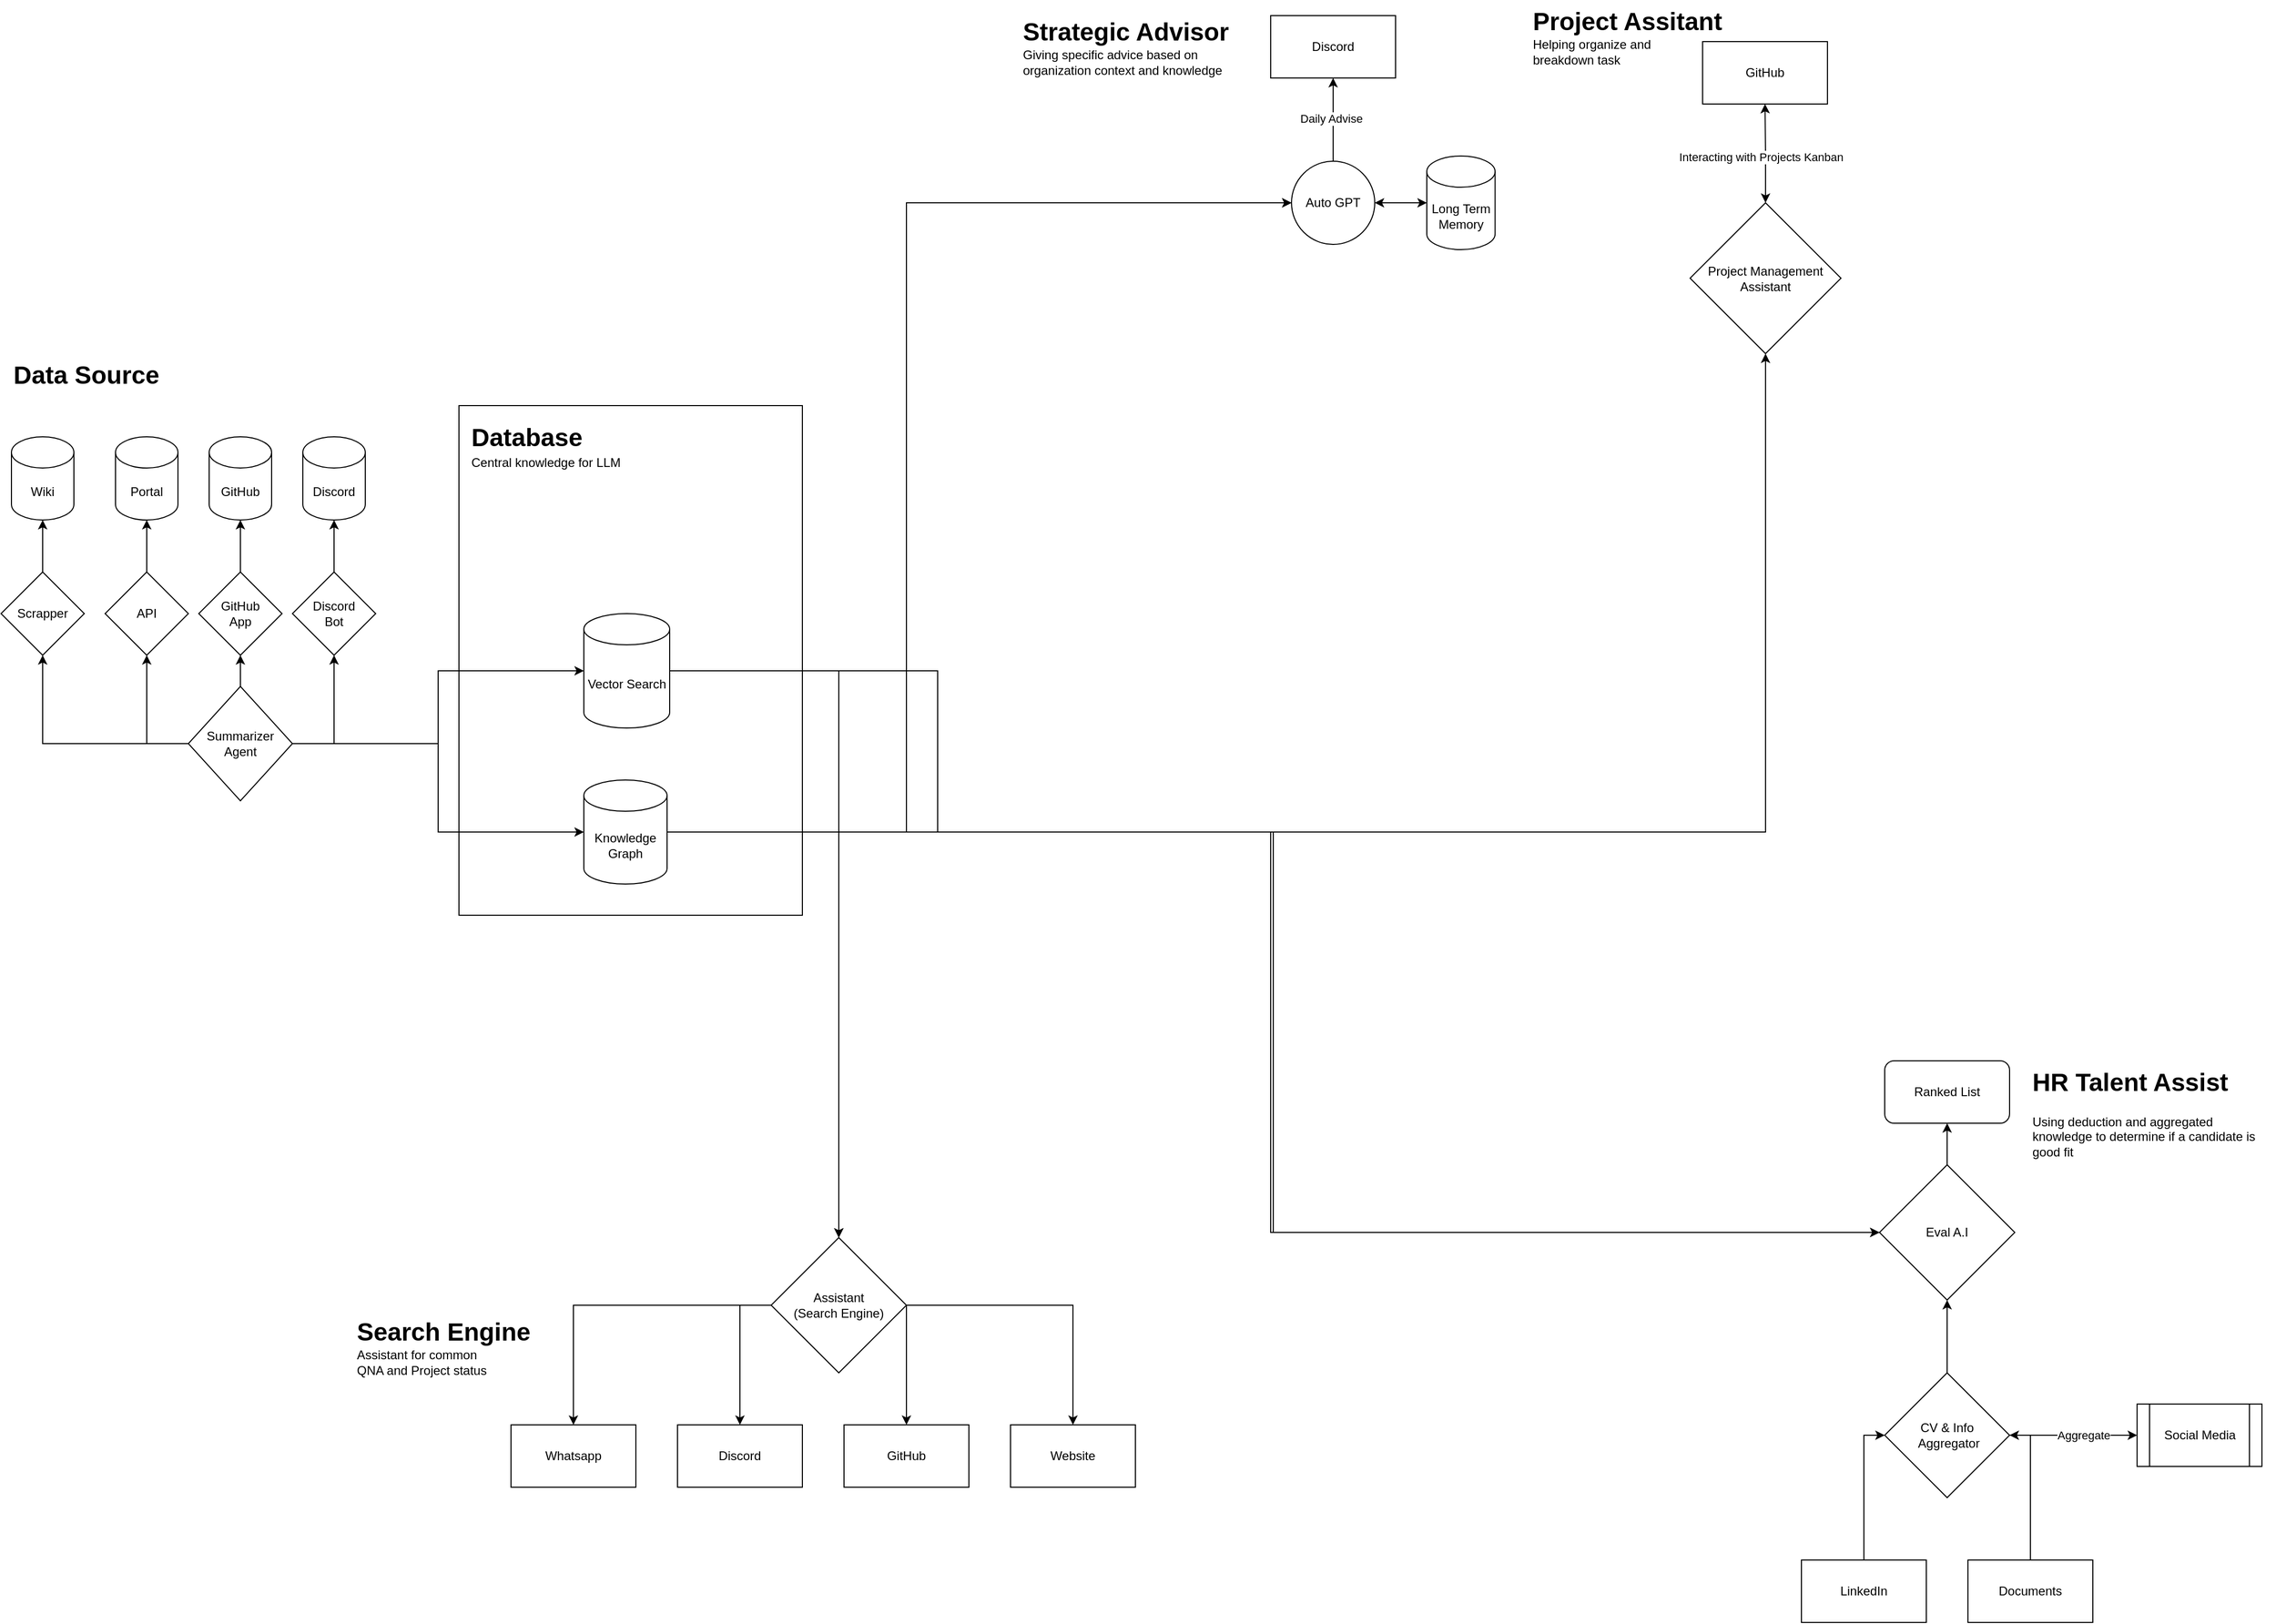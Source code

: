 <mxfile version="24.5.2" type="github">
  <diagram name="Page-1" id="pUJUgK8hR9QI15zZ7cge">
    <mxGraphModel dx="1039" dy="547" grid="1" gridSize="10" guides="1" tooltips="1" connect="1" arrows="1" fold="1" page="1" pageScale="1" pageWidth="850" pageHeight="1100" math="0" shadow="0">
      <root>
        <mxCell id="0" />
        <mxCell id="1" parent="0" />
        <mxCell id="zpP05A4RWX_OMCWbU6EZ-24" value="" style="rounded=0;whiteSpace=wrap;html=1;" vertex="1" parent="1">
          <mxGeometry x="540" y="390" width="330" height="490" as="geometry" />
        </mxCell>
        <mxCell id="1pQ-WaWnxOZxjhe7-Tj_-1" value="Portal" style="shape=cylinder3;whiteSpace=wrap;html=1;boundedLbl=1;backgroundOutline=1;size=15;" parent="1" vertex="1">
          <mxGeometry x="210" y="420" width="60" height="80" as="geometry" />
        </mxCell>
        <mxCell id="1pQ-WaWnxOZxjhe7-Tj_-2" value="Discord" style="shape=cylinder3;whiteSpace=wrap;html=1;boundedLbl=1;backgroundOutline=1;size=15;" parent="1" vertex="1">
          <mxGeometry x="390" y="420" width="60" height="80" as="geometry" />
        </mxCell>
        <mxCell id="1pQ-WaWnxOZxjhe7-Tj_-3" value="GitHub" style="shape=cylinder3;whiteSpace=wrap;html=1;boundedLbl=1;backgroundOutline=1;size=15;" parent="1" vertex="1">
          <mxGeometry x="300" y="420" width="60" height="80" as="geometry" />
        </mxCell>
        <mxCell id="1pQ-WaWnxOZxjhe7-Tj_-4" value="Wiki" style="shape=cylinder3;whiteSpace=wrap;html=1;boundedLbl=1;backgroundOutline=1;size=15;" parent="1" vertex="1">
          <mxGeometry x="110" y="420" width="60" height="80" as="geometry" />
        </mxCell>
        <mxCell id="1pQ-WaWnxOZxjhe7-Tj_-5" value="&lt;h1 style=&quot;margin-top: 0px;&quot;&gt;Data Source&lt;/h1&gt;" style="text;html=1;whiteSpace=wrap;overflow=hidden;rounded=0;" parent="1" vertex="1">
          <mxGeometry x="110" y="340" width="150" height="40" as="geometry" />
        </mxCell>
        <mxCell id="1pQ-WaWnxOZxjhe7-Tj_-8" value="Whatsapp" style="rounded=0;whiteSpace=wrap;html=1;" parent="1" vertex="1">
          <mxGeometry x="590" y="1370" width="120" height="60" as="geometry" />
        </mxCell>
        <mxCell id="1pQ-WaWnxOZxjhe7-Tj_-9" value="Discord" style="rounded=0;whiteSpace=wrap;html=1;" parent="1" vertex="1">
          <mxGeometry x="750" y="1370" width="120" height="60" as="geometry" />
        </mxCell>
        <mxCell id="1pQ-WaWnxOZxjhe7-Tj_-10" value="GitHub" style="rounded=0;whiteSpace=wrap;html=1;" parent="1" vertex="1">
          <mxGeometry x="910" y="1370" width="120" height="60" as="geometry" />
        </mxCell>
        <mxCell id="1pQ-WaWnxOZxjhe7-Tj_-11" value="Website" style="rounded=0;whiteSpace=wrap;html=1;" parent="1" vertex="1">
          <mxGeometry x="1070" y="1370" width="120" height="60" as="geometry" />
        </mxCell>
        <mxCell id="zpP05A4RWX_OMCWbU6EZ-7" style="edgeStyle=orthogonalEdgeStyle;rounded=0;orthogonalLoop=1;jettySize=auto;html=1;entryX=0.5;entryY=0;entryDx=0;entryDy=0;" edge="1" parent="1" source="1pQ-WaWnxOZxjhe7-Tj_-12" target="1pQ-WaWnxOZxjhe7-Tj_-29">
          <mxGeometry relative="1" as="geometry">
            <Array as="points">
              <mxPoint x="905" y="645" />
            </Array>
          </mxGeometry>
        </mxCell>
        <mxCell id="zpP05A4RWX_OMCWbU6EZ-10" style="edgeStyle=orthogonalEdgeStyle;rounded=0;orthogonalLoop=1;jettySize=auto;html=1;" edge="1" parent="1" source="1pQ-WaWnxOZxjhe7-Tj_-12" target="zpP05A4RWX_OMCWbU6EZ-9">
          <mxGeometry relative="1" as="geometry">
            <Array as="points">
              <mxPoint x="970" y="645" />
            </Array>
          </mxGeometry>
        </mxCell>
        <mxCell id="zpP05A4RWX_OMCWbU6EZ-48" style="edgeStyle=orthogonalEdgeStyle;rounded=0;orthogonalLoop=1;jettySize=auto;html=1;" edge="1" parent="1" source="1pQ-WaWnxOZxjhe7-Tj_-12" target="zpP05A4RWX_OMCWbU6EZ-45">
          <mxGeometry relative="1" as="geometry">
            <Array as="points">
              <mxPoint x="1000" y="645" />
              <mxPoint x="1000" y="800" />
              <mxPoint x="1320" y="800" />
              <mxPoint x="1320" y="1185" />
            </Array>
          </mxGeometry>
        </mxCell>
        <mxCell id="1pQ-WaWnxOZxjhe7-Tj_-12" value="Vector Search" style="shape=cylinder3;whiteSpace=wrap;html=1;boundedLbl=1;backgroundOutline=1;size=15;" parent="1" vertex="1">
          <mxGeometry x="660" y="590" width="82.5" height="110" as="geometry" />
        </mxCell>
        <mxCell id="zpP05A4RWX_OMCWbU6EZ-6" style="edgeStyle=orthogonalEdgeStyle;rounded=0;orthogonalLoop=1;jettySize=auto;html=1;" edge="1" parent="1" source="1pQ-WaWnxOZxjhe7-Tj_-13" target="1pQ-WaWnxOZxjhe7-Tj_-29">
          <mxGeometry relative="1" as="geometry">
            <Array as="points">
              <mxPoint x="905" y="800" />
            </Array>
          </mxGeometry>
        </mxCell>
        <mxCell id="zpP05A4RWX_OMCWbU6EZ-19" style="edgeStyle=orthogonalEdgeStyle;rounded=0;orthogonalLoop=1;jettySize=auto;html=1;entryX=0;entryY=0.5;entryDx=0;entryDy=0;" edge="1" parent="1" source="1pQ-WaWnxOZxjhe7-Tj_-13" target="zpP05A4RWX_OMCWbU6EZ-9">
          <mxGeometry relative="1" as="geometry">
            <Array as="points">
              <mxPoint x="970" y="800" />
              <mxPoint x="970" y="195" />
            </Array>
          </mxGeometry>
        </mxCell>
        <mxCell id="zpP05A4RWX_OMCWbU6EZ-29" style="edgeStyle=orthogonalEdgeStyle;rounded=0;orthogonalLoop=1;jettySize=auto;html=1;" edge="1" parent="1" source="1pQ-WaWnxOZxjhe7-Tj_-13" target="zpP05A4RWX_OMCWbU6EZ-27">
          <mxGeometry relative="1" as="geometry" />
        </mxCell>
        <mxCell id="zpP05A4RWX_OMCWbU6EZ-49" style="edgeStyle=orthogonalEdgeStyle;rounded=0;orthogonalLoop=1;jettySize=auto;html=1;entryX=0;entryY=0.5;entryDx=0;entryDy=0;" edge="1" parent="1" source="1pQ-WaWnxOZxjhe7-Tj_-13" target="zpP05A4RWX_OMCWbU6EZ-45">
          <mxGeometry relative="1" as="geometry" />
        </mxCell>
        <mxCell id="1pQ-WaWnxOZxjhe7-Tj_-13" value="Knowledge Graph" style="shape=cylinder3;whiteSpace=wrap;html=1;boundedLbl=1;backgroundOutline=1;size=15;" parent="1" vertex="1">
          <mxGeometry x="660" y="750" width="80" height="100" as="geometry" />
        </mxCell>
        <mxCell id="1pQ-WaWnxOZxjhe7-Tj_-15" style="edgeStyle=orthogonalEdgeStyle;rounded=0;orthogonalLoop=1;jettySize=auto;html=1;entryX=0.5;entryY=1;entryDx=0;entryDy=0;entryPerimeter=0;" parent="1" source="1pQ-WaWnxOZxjhe7-Tj_-21" target="1pQ-WaWnxOZxjhe7-Tj_-4" edge="1">
          <mxGeometry relative="1" as="geometry">
            <mxPoint x="150" y="570" as="targetPoint" />
          </mxGeometry>
        </mxCell>
        <mxCell id="1pQ-WaWnxOZxjhe7-Tj_-16" style="edgeStyle=orthogonalEdgeStyle;rounded=0;orthogonalLoop=1;jettySize=auto;html=1;" parent="1" source="1pQ-WaWnxOZxjhe7-Tj_-27" target="1pQ-WaWnxOZxjhe7-Tj_-1" edge="1">
          <mxGeometry relative="1" as="geometry" />
        </mxCell>
        <mxCell id="1pQ-WaWnxOZxjhe7-Tj_-17" style="edgeStyle=orthogonalEdgeStyle;rounded=0;orthogonalLoop=1;jettySize=auto;html=1;" parent="1" source="1pQ-WaWnxOZxjhe7-Tj_-25" target="1pQ-WaWnxOZxjhe7-Tj_-3" edge="1">
          <mxGeometry relative="1" as="geometry">
            <Array as="points" />
          </mxGeometry>
        </mxCell>
        <mxCell id="1pQ-WaWnxOZxjhe7-Tj_-18" style="edgeStyle=orthogonalEdgeStyle;rounded=0;orthogonalLoop=1;jettySize=auto;html=1;" parent="1" source="1pQ-WaWnxOZxjhe7-Tj_-23" target="1pQ-WaWnxOZxjhe7-Tj_-2" edge="1">
          <mxGeometry relative="1" as="geometry" />
        </mxCell>
        <mxCell id="1pQ-WaWnxOZxjhe7-Tj_-19" style="edgeStyle=orthogonalEdgeStyle;rounded=0;orthogonalLoop=1;jettySize=auto;html=1;" parent="1" source="1pQ-WaWnxOZxjhe7-Tj_-14" target="1pQ-WaWnxOZxjhe7-Tj_-12" edge="1">
          <mxGeometry relative="1" as="geometry" />
        </mxCell>
        <mxCell id="1pQ-WaWnxOZxjhe7-Tj_-20" style="edgeStyle=orthogonalEdgeStyle;rounded=0;orthogonalLoop=1;jettySize=auto;html=1;" parent="1" source="1pQ-WaWnxOZxjhe7-Tj_-14" target="1pQ-WaWnxOZxjhe7-Tj_-13" edge="1">
          <mxGeometry relative="1" as="geometry" />
        </mxCell>
        <mxCell id="1pQ-WaWnxOZxjhe7-Tj_-14" value="Summarizer Agent" style="rhombus;whiteSpace=wrap;html=1;" parent="1" vertex="1">
          <mxGeometry x="280" y="660" width="100" height="110" as="geometry" />
        </mxCell>
        <mxCell id="1pQ-WaWnxOZxjhe7-Tj_-22" value="" style="edgeStyle=orthogonalEdgeStyle;rounded=0;orthogonalLoop=1;jettySize=auto;html=1;entryX=0.5;entryY=1;entryDx=0;entryDy=0;entryPerimeter=0;" parent="1" source="1pQ-WaWnxOZxjhe7-Tj_-14" target="1pQ-WaWnxOZxjhe7-Tj_-21" edge="1">
          <mxGeometry relative="1" as="geometry">
            <mxPoint x="140" y="550" as="targetPoint" />
            <mxPoint x="290" y="690" as="sourcePoint" />
          </mxGeometry>
        </mxCell>
        <mxCell id="1pQ-WaWnxOZxjhe7-Tj_-21" value="Scrapper" style="rhombus;whiteSpace=wrap;html=1;" parent="1" vertex="1">
          <mxGeometry x="100" y="550" width="80" height="80" as="geometry" />
        </mxCell>
        <mxCell id="1pQ-WaWnxOZxjhe7-Tj_-24" value="" style="edgeStyle=orthogonalEdgeStyle;rounded=0;orthogonalLoop=1;jettySize=auto;html=1;exitX=1;exitY=0.5;exitDx=0;exitDy=0;" parent="1" source="1pQ-WaWnxOZxjhe7-Tj_-14" target="1pQ-WaWnxOZxjhe7-Tj_-23" edge="1">
          <mxGeometry relative="1" as="geometry">
            <mxPoint x="370" y="690" as="sourcePoint" />
            <mxPoint x="470" y="550" as="targetPoint" />
            <Array as="points">
              <mxPoint x="420" y="715" />
            </Array>
          </mxGeometry>
        </mxCell>
        <mxCell id="1pQ-WaWnxOZxjhe7-Tj_-23" value="Discord&lt;div&gt;Bot&lt;/div&gt;" style="rhombus;whiteSpace=wrap;html=1;" parent="1" vertex="1">
          <mxGeometry x="380" y="550" width="80" height="80" as="geometry" />
        </mxCell>
        <mxCell id="1pQ-WaWnxOZxjhe7-Tj_-26" value="" style="edgeStyle=orthogonalEdgeStyle;rounded=0;orthogonalLoop=1;jettySize=auto;html=1;" parent="1" source="1pQ-WaWnxOZxjhe7-Tj_-14" target="1pQ-WaWnxOZxjhe7-Tj_-25" edge="1">
          <mxGeometry relative="1" as="geometry">
            <mxPoint x="330" y="650" as="sourcePoint" />
            <mxPoint x="360" y="550" as="targetPoint" />
            <Array as="points">
              <mxPoint x="330" y="600" />
              <mxPoint x="360" y="600" />
            </Array>
          </mxGeometry>
        </mxCell>
        <mxCell id="1pQ-WaWnxOZxjhe7-Tj_-25" value="GitHub&lt;br&gt;App" style="rhombus;whiteSpace=wrap;html=1;" parent="1" vertex="1">
          <mxGeometry x="290" y="550" width="80" height="80" as="geometry" />
        </mxCell>
        <mxCell id="1pQ-WaWnxOZxjhe7-Tj_-28" value="" style="edgeStyle=orthogonalEdgeStyle;rounded=0;orthogonalLoop=1;jettySize=auto;html=1;" parent="1" source="1pQ-WaWnxOZxjhe7-Tj_-14" target="1pQ-WaWnxOZxjhe7-Tj_-27" edge="1">
          <mxGeometry relative="1" as="geometry">
            <mxPoint x="280" y="715" as="sourcePoint" />
            <mxPoint x="240" y="510" as="targetPoint" />
            <Array as="points">
              <mxPoint x="240" y="715" />
            </Array>
          </mxGeometry>
        </mxCell>
        <mxCell id="1pQ-WaWnxOZxjhe7-Tj_-27" value="API" style="rhombus;whiteSpace=wrap;html=1;" parent="1" vertex="1">
          <mxGeometry x="200" y="550" width="80" height="80" as="geometry" />
        </mxCell>
        <mxCell id="zpP05A4RWX_OMCWbU6EZ-2" style="edgeStyle=orthogonalEdgeStyle;rounded=0;orthogonalLoop=1;jettySize=auto;html=1;" edge="1" parent="1" source="1pQ-WaWnxOZxjhe7-Tj_-29" target="1pQ-WaWnxOZxjhe7-Tj_-8">
          <mxGeometry relative="1" as="geometry" />
        </mxCell>
        <mxCell id="zpP05A4RWX_OMCWbU6EZ-3" style="edgeStyle=orthogonalEdgeStyle;rounded=0;orthogonalLoop=1;jettySize=auto;html=1;" edge="1" parent="1" source="1pQ-WaWnxOZxjhe7-Tj_-29" target="1pQ-WaWnxOZxjhe7-Tj_-9">
          <mxGeometry relative="1" as="geometry">
            <Array as="points">
              <mxPoint x="810" y="1255" />
            </Array>
          </mxGeometry>
        </mxCell>
        <mxCell id="zpP05A4RWX_OMCWbU6EZ-4" style="edgeStyle=orthogonalEdgeStyle;rounded=0;orthogonalLoop=1;jettySize=auto;html=1;" edge="1" parent="1" source="1pQ-WaWnxOZxjhe7-Tj_-29" target="1pQ-WaWnxOZxjhe7-Tj_-10">
          <mxGeometry relative="1" as="geometry">
            <Array as="points">
              <mxPoint x="970" y="1330" />
              <mxPoint x="970" y="1330" />
            </Array>
          </mxGeometry>
        </mxCell>
        <mxCell id="zpP05A4RWX_OMCWbU6EZ-5" style="edgeStyle=orthogonalEdgeStyle;rounded=0;orthogonalLoop=1;jettySize=auto;html=1;" edge="1" parent="1" source="1pQ-WaWnxOZxjhe7-Tj_-29" target="1pQ-WaWnxOZxjhe7-Tj_-11">
          <mxGeometry relative="1" as="geometry" />
        </mxCell>
        <mxCell id="1pQ-WaWnxOZxjhe7-Tj_-29" value="Assistant&lt;div&gt;(Search Engine)&lt;/div&gt;" style="rhombus;whiteSpace=wrap;html=1;" parent="1" vertex="1">
          <mxGeometry x="840" y="1190" width="130" height="130" as="geometry" />
        </mxCell>
        <mxCell id="zpP05A4RWX_OMCWbU6EZ-8" value="Long Term Memory" style="shape=cylinder3;whiteSpace=wrap;html=1;boundedLbl=1;backgroundOutline=1;size=15;" vertex="1" parent="1">
          <mxGeometry x="1470" y="150" width="65.63" height="90" as="geometry" />
        </mxCell>
        <mxCell id="zpP05A4RWX_OMCWbU6EZ-12" style="edgeStyle=orthogonalEdgeStyle;rounded=0;orthogonalLoop=1;jettySize=auto;html=1;strokeColor=default;startArrow=classic;startFill=1;" edge="1" parent="1" source="zpP05A4RWX_OMCWbU6EZ-9" target="zpP05A4RWX_OMCWbU6EZ-8">
          <mxGeometry relative="1" as="geometry" />
        </mxCell>
        <mxCell id="zpP05A4RWX_OMCWbU6EZ-17" style="edgeStyle=orthogonalEdgeStyle;rounded=0;orthogonalLoop=1;jettySize=auto;html=1;" edge="1" parent="1" source="zpP05A4RWX_OMCWbU6EZ-9" target="zpP05A4RWX_OMCWbU6EZ-16">
          <mxGeometry relative="1" as="geometry" />
        </mxCell>
        <mxCell id="zpP05A4RWX_OMCWbU6EZ-32" value="Daily Advise" style="edgeLabel;html=1;align=center;verticalAlign=middle;resizable=0;points=[];" vertex="1" connectable="0" parent="zpP05A4RWX_OMCWbU6EZ-17">
          <mxGeometry x="0.039" y="2" relative="1" as="geometry">
            <mxPoint as="offset" />
          </mxGeometry>
        </mxCell>
        <mxCell id="zpP05A4RWX_OMCWbU6EZ-9" value="Auto GPT" style="ellipse;whiteSpace=wrap;html=1;aspect=fixed;" vertex="1" parent="1">
          <mxGeometry x="1340" y="155" width="80" height="80" as="geometry" />
        </mxCell>
        <mxCell id="zpP05A4RWX_OMCWbU6EZ-14" value="&lt;h1 style=&quot;margin-top: 0px;&quot;&gt;Strategic Advisor&lt;/h1&gt;" style="text;html=1;whiteSpace=wrap;overflow=hidden;rounded=0;" vertex="1" parent="1">
          <mxGeometry x="1080" y="10" width="207.5" height="60" as="geometry" />
        </mxCell>
        <mxCell id="zpP05A4RWX_OMCWbU6EZ-16" value="Discord" style="rounded=0;whiteSpace=wrap;html=1;" vertex="1" parent="1">
          <mxGeometry x="1320" y="15" width="120" height="60" as="geometry" />
        </mxCell>
        <mxCell id="zpP05A4RWX_OMCWbU6EZ-20" value="&lt;h1 style=&quot;margin-top: 0px;&quot;&gt;Search Engine&lt;/h1&gt;" style="text;html=1;whiteSpace=wrap;overflow=hidden;rounded=0;" vertex="1" parent="1">
          <mxGeometry x="440" y="1260" width="180" height="60" as="geometry" />
        </mxCell>
        <mxCell id="zpP05A4RWX_OMCWbU6EZ-22" value="GitHub" style="rounded=0;whiteSpace=wrap;html=1;" vertex="1" parent="1">
          <mxGeometry x="1735" y="40" width="120" height="60" as="geometry" />
        </mxCell>
        <mxCell id="zpP05A4RWX_OMCWbU6EZ-25" value="&lt;h1 style=&quot;margin-top: 0px;&quot;&gt;Database&lt;/h1&gt;" style="text;html=1;whiteSpace=wrap;overflow=hidden;rounded=0;" vertex="1" parent="1">
          <mxGeometry x="550" y="400" width="150" height="40" as="geometry" />
        </mxCell>
        <mxCell id="zpP05A4RWX_OMCWbU6EZ-28" style="edgeStyle=orthogonalEdgeStyle;rounded=0;orthogonalLoop=1;jettySize=auto;html=1;entryX=0.5;entryY=1;entryDx=0;entryDy=0;startArrow=classic;startFill=1;" edge="1" parent="1" source="zpP05A4RWX_OMCWbU6EZ-27" target="zpP05A4RWX_OMCWbU6EZ-22">
          <mxGeometry relative="1" as="geometry" />
        </mxCell>
        <mxCell id="zpP05A4RWX_OMCWbU6EZ-31" value="Interacting with Projects Kanban" style="edgeLabel;html=1;align=center;verticalAlign=middle;resizable=0;points=[];" vertex="1" connectable="0" parent="zpP05A4RWX_OMCWbU6EZ-28">
          <mxGeometry x="-0.1" y="5" relative="1" as="geometry">
            <mxPoint y="-1" as="offset" />
          </mxGeometry>
        </mxCell>
        <mxCell id="zpP05A4RWX_OMCWbU6EZ-27" value="Project Management Assistant" style="rhombus;whiteSpace=wrap;html=1;" vertex="1" parent="1">
          <mxGeometry x="1723" y="195" width="145" height="145" as="geometry" />
        </mxCell>
        <mxCell id="zpP05A4RWX_OMCWbU6EZ-33" value="&lt;h1 style=&quot;margin-top: 0px;&quot;&gt;Project Assitant&lt;/h1&gt;" style="text;html=1;whiteSpace=wrap;overflow=hidden;rounded=0;" vertex="1" parent="1">
          <mxGeometry x="1570" width="240" height="60" as="geometry" />
        </mxCell>
        <mxCell id="zpP05A4RWX_OMCWbU6EZ-34" value="Helping organize and breakdown task" style="text;html=1;align=left;verticalAlign=middle;whiteSpace=wrap;rounded=0;" vertex="1" parent="1">
          <mxGeometry x="1570" y="30" width="130" height="40" as="geometry" />
        </mxCell>
        <mxCell id="zpP05A4RWX_OMCWbU6EZ-35" value="Giving specific advice based on organization context and knowledge" style="text;html=1;align=left;verticalAlign=middle;whiteSpace=wrap;rounded=0;" vertex="1" parent="1">
          <mxGeometry x="1080" y="40" width="210" height="40" as="geometry" />
        </mxCell>
        <mxCell id="zpP05A4RWX_OMCWbU6EZ-37" value="Central knowledge for LLM" style="text;html=1;align=left;verticalAlign=middle;whiteSpace=wrap;rounded=0;" vertex="1" parent="1">
          <mxGeometry x="550" y="430" width="160" height="30" as="geometry" />
        </mxCell>
        <mxCell id="zpP05A4RWX_OMCWbU6EZ-38" value="Assistant for common QNA and Project status" style="text;html=1;align=left;verticalAlign=middle;whiteSpace=wrap;rounded=0;" vertex="1" parent="1">
          <mxGeometry x="440" y="1290" width="130" height="40" as="geometry" />
        </mxCell>
        <mxCell id="zpP05A4RWX_OMCWbU6EZ-47" style="edgeStyle=orthogonalEdgeStyle;rounded=0;orthogonalLoop=1;jettySize=auto;html=1;entryX=0.5;entryY=1;entryDx=0;entryDy=0;" edge="1" parent="1" source="zpP05A4RWX_OMCWbU6EZ-40" target="zpP05A4RWX_OMCWbU6EZ-45">
          <mxGeometry relative="1" as="geometry" />
        </mxCell>
        <mxCell id="zpP05A4RWX_OMCWbU6EZ-54" style="edgeStyle=orthogonalEdgeStyle;rounded=0;orthogonalLoop=1;jettySize=auto;html=1;" edge="1" parent="1" source="zpP05A4RWX_OMCWbU6EZ-40" target="zpP05A4RWX_OMCWbU6EZ-53">
          <mxGeometry relative="1" as="geometry" />
        </mxCell>
        <mxCell id="zpP05A4RWX_OMCWbU6EZ-55" value="Aggregate" style="edgeLabel;html=1;align=center;verticalAlign=middle;resizable=0;points=[];" vertex="1" connectable="0" parent="zpP05A4RWX_OMCWbU6EZ-54">
          <mxGeometry x="0.158" relative="1" as="geometry">
            <mxPoint as="offset" />
          </mxGeometry>
        </mxCell>
        <mxCell id="zpP05A4RWX_OMCWbU6EZ-40" value="CV &amp;amp; Info&lt;div&gt;&amp;nbsp;Aggregator&lt;/div&gt;" style="rhombus;whiteSpace=wrap;html=1;" vertex="1" parent="1">
          <mxGeometry x="1910" y="1320" width="120" height="120" as="geometry" />
        </mxCell>
        <mxCell id="zpP05A4RWX_OMCWbU6EZ-43" style="edgeStyle=orthogonalEdgeStyle;rounded=0;orthogonalLoop=1;jettySize=auto;html=1;entryX=0;entryY=0.5;entryDx=0;entryDy=0;" edge="1" parent="1" source="zpP05A4RWX_OMCWbU6EZ-41" target="zpP05A4RWX_OMCWbU6EZ-40">
          <mxGeometry relative="1" as="geometry" />
        </mxCell>
        <mxCell id="zpP05A4RWX_OMCWbU6EZ-41" value="LinkedIn" style="rounded=0;whiteSpace=wrap;html=1;" vertex="1" parent="1">
          <mxGeometry x="1830" y="1500" width="120" height="60" as="geometry" />
        </mxCell>
        <mxCell id="zpP05A4RWX_OMCWbU6EZ-44" style="edgeStyle=orthogonalEdgeStyle;rounded=0;orthogonalLoop=1;jettySize=auto;html=1;entryX=1;entryY=0.5;entryDx=0;entryDy=0;" edge="1" parent="1" source="zpP05A4RWX_OMCWbU6EZ-42" target="zpP05A4RWX_OMCWbU6EZ-40">
          <mxGeometry relative="1" as="geometry" />
        </mxCell>
        <mxCell id="zpP05A4RWX_OMCWbU6EZ-42" value="Documents" style="rounded=0;whiteSpace=wrap;html=1;" vertex="1" parent="1">
          <mxGeometry x="1990" y="1500" width="120" height="60" as="geometry" />
        </mxCell>
        <mxCell id="zpP05A4RWX_OMCWbU6EZ-51" style="edgeStyle=orthogonalEdgeStyle;rounded=0;orthogonalLoop=1;jettySize=auto;html=1;entryX=0.5;entryY=1;entryDx=0;entryDy=0;" edge="1" parent="1" source="zpP05A4RWX_OMCWbU6EZ-45" target="zpP05A4RWX_OMCWbU6EZ-50">
          <mxGeometry relative="1" as="geometry" />
        </mxCell>
        <mxCell id="zpP05A4RWX_OMCWbU6EZ-45" value="Eval A.I" style="rhombus;whiteSpace=wrap;html=1;" vertex="1" parent="1">
          <mxGeometry x="1905" y="1120" width="130" height="130" as="geometry" />
        </mxCell>
        <mxCell id="zpP05A4RWX_OMCWbU6EZ-50" value="Ranked List" style="rounded=1;whiteSpace=wrap;html=1;" vertex="1" parent="1">
          <mxGeometry x="1910" y="1020" width="120" height="60" as="geometry" />
        </mxCell>
        <mxCell id="zpP05A4RWX_OMCWbU6EZ-52" value="&lt;h1 style=&quot;margin-top: 0px;&quot;&gt;HR Talent Assist&lt;/h1&gt;&lt;p&gt;Using deduction and aggregated knowledge to determine if a candidate is good fit&lt;/p&gt;" style="text;html=1;whiteSpace=wrap;overflow=hidden;rounded=0;" vertex="1" parent="1">
          <mxGeometry x="2050" y="1020" width="235" height="120" as="geometry" />
        </mxCell>
        <mxCell id="zpP05A4RWX_OMCWbU6EZ-53" value="Social Media" style="shape=process;whiteSpace=wrap;html=1;backgroundOutline=1;" vertex="1" parent="1">
          <mxGeometry x="2152.5" y="1350" width="120" height="60" as="geometry" />
        </mxCell>
      </root>
    </mxGraphModel>
  </diagram>
</mxfile>
